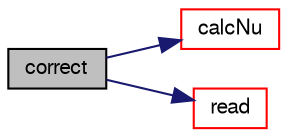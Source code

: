 digraph "correct"
{
  bgcolor="transparent";
  edge [fontname="FreeSans",fontsize="10",labelfontname="FreeSans",labelfontsize="10"];
  node [fontname="FreeSans",fontsize="10",shape=record];
  rankdir="LR";
  Node65 [label="correct",height=0.2,width=0.4,color="black", fillcolor="grey75", style="filled", fontcolor="black"];
  Node65 -> Node66 [color="midnightblue",fontsize="10",style="solid",fontname="FreeSans"];
  Node66 [label="calcNu",height=0.2,width=0.4,color="red",URL="$a30482.html#aa160ce0e3607170a1a2f0d2c8f87a5da",tooltip="Calculate and return the laminar viscosity. "];
  Node65 -> Node70 [color="midnightblue",fontsize="10",style="solid",fontname="FreeSans"];
  Node70 [label="read",height=0.2,width=0.4,color="red",URL="$a30482.html#af816873151ddb0126e98bb2f914d8ed5",tooltip="Read base transportProperties dictionary. "];
}
